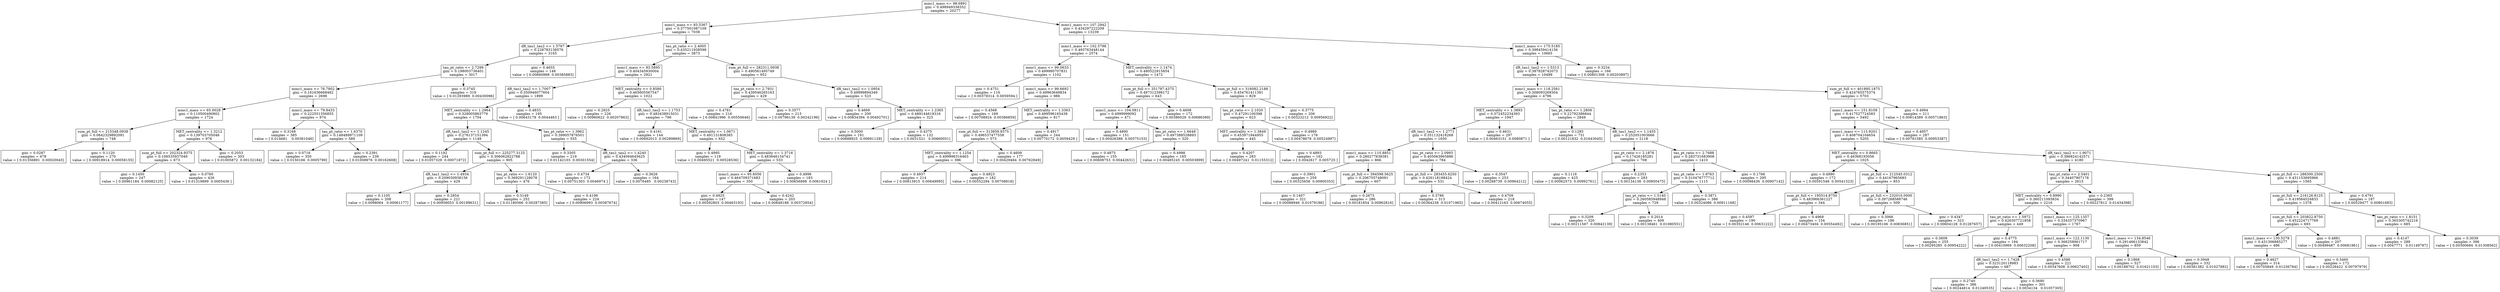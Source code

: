 digraph Tree {
0 [label="mmc1_mass <= 98.6891\ngini = 0.498949338352\nsamples = 20277", shape="box"] ;
1 [label="mmc1_mass <= 83.5367\ngini = 0.377501087109\nsamples = 7038", shape="box"] ;
0 -> 1 ;
2 [label="dR_tau1_tau2 <= 1.5767\ngini = 0.228783138576\nsamples = 3165", shape="box"] ;
1 -> 2 ;
3 [label="tau_pt_ratio <= 2.7299\ngini = 0.198003736401\nsamples = 3017", shape="box"] ;
2 -> 3 ;
4 [label="mmc1_mass <= 76.7802\ngini = 0.161636668462\nsamples = 2698", shape="box"] ;
3 -> 4 ;
5 [label="mmc1_mass <= 65.0028\ngini = 0.110500490802\nsamples = 1724", shape="box"] ;
4 -> 5 ;
6 [label="sum_pt_full <= 215348.0938\ngini = 0.0642329892091\nsamples = 748", shape="box"] ;
5 -> 6 ;
7 [label="gini = 0.0287\nsamples = 478\nvalue = [ 0.01356891  0.00020045]", shape="box"] ;
6 -> 7 ;
8 [label="gini = 0.1120\nsamples = 270\nvalue = [ 0.00918914  0.00058155]", shape="box"] ;
6 -> 8 ;
9 [label="MET_centrality <= 1.3212\ngini = 0.139703705046\nsamples = 976", shape="box"] ;
5 -> 9 ;
10 [label="sum_pt_full <= 202324.9375\ngini = 0.106535937049\nsamples = 673", shape="box"] ;
9 -> 10 ;
11 [label="gini = 0.1450\nsamples = 247\nvalue = [ 0.00961184  0.00082125]", shape="box"] ;
10 -> 11 ;
12 [label="gini = 0.0760\nsamples = 426\nvalue = [ 0.01319899  0.0005436 ]", shape="box"] ;
10 -> 12 ;
13 [label="gini = 0.2053\nsamples = 303\nvalue = [ 0.01005872  0.00132184]", shape="box"] ;
9 -> 13 ;
14 [label="mmc1_mass <= 79.8433\ngini = 0.222551356855\nsamples = 974", shape="box"] ;
4 -> 14 ;
15 [label="gini = 0.3168\nsamples = 385\nvalue = [ 0.014681    0.00361046]", shape="box"] ;
14 -> 15 ;
16 [label="tau_pt_ratio <= 1.6370\ngini = 0.148489971109\nsamples = 589", shape="box"] ;
14 -> 16 ;
17 [label="gini = 0.0716\nsamples = 350\nvalue = [ 0.0150166  0.0005799]", shape="box"] ;
16 -> 17 ;
18 [label="gini = 0.2391\nsamples = 239\nvalue = [ 0.01008976  0.00162608]", shape="box"] ;
16 -> 18 ;
19 [label="gini = 0.3745\nsamples = 319\nvalue = [ 0.01293989  0.00430096]", shape="box"] ;
3 -> 19 ;
20 [label="gini = 0.4655\nsamples = 148\nvalue = [ 0.00660988  0.00385883]", shape="box"] ;
2 -> 20 ;
21 [label="tau_pt_ratio <= 2.4005\ngini = 0.435211938598\nsamples = 3873", shape="box"] ;
1 -> 21 ;
22 [label="mmc1_mass <= 93.5895\ngini = 0.404345930004\nsamples = 2921", shape="box"] ;
21 -> 22 ;
23 [label="dR_tau1_tau2 <= 1.7007\ngini = 0.350946077604\nsamples = 1899", shape="box"] ;
22 -> 23 ;
24 [label="MET_centrality <= 1.2964\ngini = 0.328005863779\nsamples = 1704", shape="box"] ;
23 -> 24 ;
25 [label="dR_tau1_tau2 <= 1.1245\ngini = 0.276137151394\nsamples = 1149", shape="box"] ;
24 -> 25 ;
26 [label="gini = 0.1192\nsamples = 244\nvalue = [ 0.01057329  0.00071872]", shape="box"] ;
25 -> 26 ;
27 [label="sum_pt_full <= 225277.3125\ngini = 0.306062822788\nsamples = 905", shape="box"] ;
25 -> 27 ;
28 [label="dR_tau1_tau2 <= 1.4934\ngini = 0.209030938156\nsamples = 429", shape="box"] ;
27 -> 28 ;
29 [label="gini = 0.1105\nsamples = 208\nvalue = [ 0.0098064   0.00061177]", shape="box"] ;
28 -> 29 ;
30 [label="gini = 0.2854\nsamples = 221\nvalue = [ 0.00958053  0.00199631]", shape="box"] ;
28 -> 30 ;
31 [label="tau_pt_ratio <= 1.6120\ngini = 0.369291128078\nsamples = 476", shape="box"] ;
27 -> 31 ;
32 [label="gini = 0.3149\nsamples = 252\nvalue = [ 0.01180566  0.00287385]", shape="box"] ;
31 -> 32 ;
33 [label="gini = 0.4196\nsamples = 224\nvalue = [ 0.00906993  0.00387674]", shape="box"] ;
31 -> 33 ;
34 [label="tau_pt_ratio <= 1.3962\ngini = 0.399057876501\nsamples = 555", shape="box"] ;
24 -> 34 ;
35 [label="gini = 0.3305\nsamples = 219\nvalue = [ 0.01142103  0.00301554]", shape="box"] ;
34 -> 35 ;
36 [label="dR_tau1_tau2 <= 1.4240\ngini = 0.434094645625\nsamples = 336", shape="box"] ;
34 -> 36 ;
37 [label="gini = 0.4734\nsamples = 172\nvalue = [ 0.00751303  0.0046974 ]", shape="box"] ;
36 -> 37 ;
38 [label="gini = 0.3626\nsamples = 164\nvalue = [ 0.0076485   0.00238743]", shape="box"] ;
36 -> 38 ;
39 [label="gini = 0.4833\nsamples = 195\nvalue = [ 0.00643178  0.0044463 ]", shape="box"] ;
23 -> 39 ;
40 [label="MET_centrality <= 0.8580\ngini = 0.465605567547\nsamples = 1022", shape="box"] ;
22 -> 40 ;
41 [label="gini = 0.2925\nsamples = 226\nvalue = [ 0.00960622  0.00207863]", shape="box"] ;
40 -> 41 ;
42 [label="dR_tau1_tau2 <= 1.1753\ngini = 0.483438915031\nsamples = 796", shape="box"] ;
40 -> 42 ;
43 [label="gini = 0.4161\nsamples = 144\nvalue = [ 0.00692013  0.00289869]", shape="box"] ;
42 -> 43 ;
44 [label="MET_centrality <= 1.0671\ngini = 0.491131808385\nsamples = 652", shape="box"] ;
42 -> 44 ;
45 [label="gini = 0.4995\nsamples = 119\nvalue = [ 0.00495521  0.00528536]", shape="box"] ;
44 -> 45 ;
46 [label="MET_centrality <= 1.3716\ngini = 0.483646134741\nsamples = 533", shape="box"] ;
44 -> 46 ;
47 [label="mmc1_mass <= 95.6056\ngini = 0.464709371683\nsamples = 350", shape="box"] ;
46 -> 47 ;
48 [label="gini = 0.4925\nsamples = 147\nvalue = [ 0.00592803  0.00463193]", shape="box"] ;
47 -> 48 ;
49 [label="gini = 0.4242\nsamples = 203\nvalue = [ 0.00848188  0.00372854]", shape="box"] ;
47 -> 49 ;
50 [label="gini = 0.4996\nsamples = 183\nvalue = [ 0.00656898  0.0061924 ]", shape="box"] ;
46 -> 50 ;
51 [label="sum_pt_full <= 282311.0938\ngini = 0.490561495749\nsamples = 952", shape="box"] ;
21 -> 51 ;
52 [label="tau_pt_ratio <= 2.7931\ngini = 0.439546265163\nsamples = 429", shape="box"] ;
51 -> 52 ;
53 [label="gini = 0.4781\nsamples = 216\nvalue = [ 0.00841996  0.00550646]", shape="box"] ;
52 -> 53 ;
54 [label="gini = 0.3577\nsamples = 213\nvalue = [ 0.00796139  0.00242196]", shape="box"] ;
52 -> 54 ;
55 [label="dR_tau1_tau2 <= 1.0954\ngini = 0.49999894349\nsamples = 523", shape="box"] ;
51 -> 55 ;
56 [label="gini = 0.4669\nsamples = 200\nvalue = [ 0.00834394  0.00492701]", shape="box"] ;
55 -> 56 ;
57 [label="MET_centrality <= 1.2365\ngini = 0.489144619316\nsamples = 323", shape="box"] ;
55 -> 57 ;
58 [label="gini = 0.5000\nsamples = 191\nvalue = [ 0.00688925  0.00691129]", shape="box"] ;
57 -> 58 ;
59 [label="gini = 0.4375\nsamples = 132\nvalue = [ 0.0031521   0.00660051]", shape="box"] ;
57 -> 59 ;
60 [label="mmc1_mass <= 107.2942\ngini = 0.434297222209\nsamples = 13239", shape="box"] ;
0 -> 60 ;
61 [label="mmc1_mass <= 102.5798\ngini = 0.493763448144\nsamples = 2574", shape="box"] ;
60 -> 61 ;
62 [label="mmc1_mass <= 99.0633\ngini = 0.499980707831\nsamples = 1102", shape="box"] ;
61 -> 62 ;
63 [label="gini = 0.4751\nsamples = 116\nvalue = [ 0.00378314  0.0059594 ]", shape="box"] ;
62 -> 63 ;
64 [label="mmc1_mass <= 99.6692\ngini = 0.49963649834\nsamples = 986", shape="box"] ;
62 -> 64 ;
65 [label="gini = 0.4568\nsamples = 169\nvalue = [ 0.00708924  0.00386859]", shape="box"] ;
64 -> 65 ;
66 [label="MET_centrality <= 1.3363\ngini = 0.499596165438\nsamples = 817", shape="box"] ;
64 -> 66 ;
67 [label="sum_pt_full <= 313859.9375\ngini = 0.496537477558\nsamples = 573", shape="box"] ;
66 -> 67 ;
68 [label="MET_centrality <= 1.1254\ngini = 0.499996316463\nsamples = 396", shape="box"] ;
67 -> 68 ;
69 [label="gini = 0.4937\nsamples = 214\nvalue = [ 0.00813915  0.00649995]", shape="box"] ;
68 -> 69 ;
70 [label="gini = 0.4923\nsamples = 182\nvalue = [ 0.00552294  0.00708818]", shape="box"] ;
68 -> 70 ;
71 [label="gini = 0.4609\nsamples = 177\nvalue = [ 0.00429464  0.00762849]", shape="box"] ;
67 -> 71 ;
72 [label="gini = 0.4917\nsamples = 244\nvalue = [ 0.00770172  0.0059429 ]", shape="box"] ;
66 -> 72 ;
73 [label="MET_centrality <= 1.1474\ngini = 0.480522915854\nsamples = 1472", shape="box"] ;
61 -> 73 ;
74 [label="sum_pt_full <= 351787.4375\ngini = 0.497312398172\nsamples = 643", shape="box"] ;
73 -> 74 ;
75 [label="mmc1_mass <= 104.0811\ngini = 0.4999999092\nsamples = 471", shape="box"] ;
74 -> 75 ;
76 [label="gini = 0.4890\nsamples = 151\nvalue = [ 0.00426388  0.00575153]", shape="box"] ;
75 -> 76 ;
77 [label="tau_pt_ratio <= 1.6648\ngini = 0.497388528893\nsamples = 320", shape="box"] ;
75 -> 77 ;
78 [label="gini = 0.4875\nsamples = 155\nvalue = [ 0.00608753  0.00442631]", shape="box"] ;
77 -> 78 ;
79 [label="gini = 0.4998\nsamples = 165\nvalue = [ 0.00485245  0.00503899]", shape="box"] ;
77 -> 79 ;
80 [label="gini = 0.4608\nsamples = 172\nvalue = [ 0.00386029  0.00686389]", shape="box"] ;
74 -> 80 ;
81 [label="sum_pt_full <= 316082.2188\ngini = 0.454761411391\nsamples = 829", shape="box"] ;
73 -> 81 ;
82 [label="tau_pt_ratio <= 2.1020\ngini = 0.47291100398\nsamples = 623", shape="box"] ;
81 -> 82 ;
83 [label="MET_centrality <= 1.3849\ngini = 0.453971944955\nsamples = 445", shape="box"] ;
82 -> 83 ;
84 [label="gini = 0.4207\nsamples = 283\nvalue = [ 0.00497241  0.01155312]", shape="box"] ;
83 -> 84 ;
85 [label="gini = 0.4893\nsamples = 162\nvalue = [ 0.0042617  0.005725 ]", shape="box"] ;
83 -> 85 ;
86 [label="gini = 0.4989\nsamples = 178\nvalue = [ 0.00478678  0.00524997]", shape="box"] ;
82 -> 86 ;
87 [label="gini = 0.3775\nsamples = 206\nvalue = [ 0.00323212  0.00956922]", shape="box"] ;
81 -> 87 ;
88 [label="mmc1_mass <= 175.5185\ngini = 0.398459414156\nsamples = 10665", shape="box"] ;
60 -> 88 ;
89 [label="dR_tau1_tau2 <= 1.5313\ngini = 0.387828742073\nsamples = 10499", shape="box"] ;
88 -> 89 ;
90 [label="mmc1_mass <= 118.2561\ngini = 0.308093269304\nsamples = 4796", shape="box"] ;
89 -> 90 ;
91 [label="MET_centrality <= 1.3893\ngini = 0.372452234393\nsamples = 1947", shape="box"] ;
90 -> 91 ;
92 [label="dR_tau1_tau2 <= 1.2771\ngini = 0.351132418268\nsamples = 1650", shape="box"] ;
91 -> 92 ;
93 [label="mmc1_mass <= 110.8851\ngini = 0.280277638381\nsamples = 866", shape="box"] ;
92 -> 93 ;
94 [label="gini = 0.3901\nsamples = 259\nvalue = [ 0.00325656  0.00900353]", shape="box"] ;
93 -> 94 ;
95 [label="sum_pt_full <= 394598.5625\ngini = 0.206755748091\nsamples = 607", shape="box"] ;
93 -> 95 ;
96 [label="gini = 0.1407\nsamples = 321\nvalue = [ 0.00088946  0.01079186]", shape="box"] ;
95 -> 96 ;
97 [label="gini = 0.2673\nsamples = 286\nvalue = [ 0.00181854  0.00962816]", shape="box"] ;
95 -> 97 ;
98 [label="tau_pt_ratio <= 2.0993\ngini = 0.405063965886\nsamples = 784", shape="box"] ;
92 -> 98 ;
99 [label="sum_pt_full <= 283455.6250\ngini = 0.426118188424\nsamples = 531", shape="box"] ;
98 -> 99 ;
100 [label="gini = 0.3786\nsamples = 313\nvalue = [ 0.00364238  0.01071965]", shape="box"] ;
99 -> 100 ;
101 [label="gini = 0.4709\nsamples = 218\nvalue = [ 0.00412163  0.00674055]", shape="box"] ;
99 -> 101 ;
102 [label="gini = 0.3547\nsamples = 253\nvalue = [ 0.00288739  0.00964212]", shape="box"] ;
98 -> 102 ;
103 [label="gini = 0.4631\nsamples = 297\nvalue = [ 0.00463151  0.0080871 ]", shape="box"] ;
91 -> 103 ;
104 [label="tau_pt_ratio <= 1.2808\ngini = 0.22792386844\nsamples = 2849", shape="box"] ;
90 -> 104 ;
105 [label="gini = 0.1285\nsamples = 731\nvalue = [ 0.00121832  0.01643045]", shape="box"] ;
104 -> 105 ;
106 [label="dR_tau1_tau2 <= 1.1455\ngini = 0.252051003666\nsamples = 2118", shape="box"] ;
104 -> 106 ;
107 [label="tau_pt_ratio <= 2.1876\ngini = 0.17426185281\nsamples = 708", shape="box"] ;
106 -> 107 ;
108 [label="gini = 0.1116\nsamples = 425\nvalue = [ 0.00062573  0.00992761]", shape="box"] ;
107 -> 108 ;
109 [label="gini = 0.2353\nsamples = 283\nvalue = [ 0.00134138  0.00850475]", shape="box"] ;
107 -> 109 ;
110 [label="tau_pt_ratio <= 2.7688\ngini = 0.283731683908\nsamples = 1410", shape="box"] ;
106 -> 110 ;
111 [label="tau_pt_ratio <= 1.9763\ngini = 0.310476777712\nsamples = 1115", shape="box"] ;
110 -> 111 ;
112 [label="tau_pt_ratio <= 1.5140\ngini = 0.260585948948\nsamples = 729", shape="box"] ;
111 -> 112 ;
113 [label="gini = 0.3209\nsamples = 320\nvalue = [ 0.00211567  0.00842139]", shape="box"] ;
112 -> 113 ;
114 [label="gini = 0.2014\nsamples = 409\nvalue = [ 0.00138461  0.01080551]", shape="box"] ;
112 -> 114 ;
115 [label="gini = 0.3871\nsamples = 386\nvalue = [ 0.00324086  0.00911168]", shape="box"] ;
111 -> 115 ;
116 [label="gini = 0.1766\nsamples = 295\nvalue = [ 0.00098436  0.00907142]", shape="box"] ;
110 -> 116 ;
117 [label="sum_pt_full <= 401895.1875\ngini = 0.424765575374\nsamples = 5703", shape="box"] ;
89 -> 117 ;
118 [label="mmc1_mass <= 151.8109\ngini = 0.417527724583\nsamples = 5492", shape="box"] ;
117 -> 118 ;
119 [label="mmc1_mass <= 113.9201\ngini = 0.408704104654\nsamples = 5205", shape="box"] ;
118 -> 119 ;
120 [label="MET_centrality <= 0.8665\ngini = 0.46368193056\nsamples = 1025", shape="box"] ;
119 -> 120 ;
121 [label="gini = 0.4990\nsamples = 172\nvalue = [ 0.00591548  0.00541523]", shape="box"] ;
120 -> 121 ;
122 [label="sum_pt_full <= 212545.0312\ngini = 0.44167965683\nsamples = 853", shape="box"] ;
120 -> 122 ;
123 [label="sum_pt_full <= 195514.8750\ngini = 0.483966361227\nsamples = 344", shape="box"] ;
122 -> 123 ;
124 [label="gini = 0.4597\nsamples = 190\nvalue = [ 0.00352146  0.00631222]", shape="box"] ;
123 -> 124 ;
125 [label="gini = 0.4969\nsamples = 154\nvalue = [ 0.00473404  0.00554492]", shape="box"] ;
123 -> 125 ;
126 [label="sum_pt_full <= 232010.0000\ngini = 0.397268588746\nsamples = 509", shape="box"] ;
122 -> 126 ;
127 [label="gini = 0.3066\nsamples = 186\nvalue = [ 0.00195106  0.00836851]", shape="box"] ;
126 -> 127 ;
128 [label="gini = 0.4347\nsamples = 323\nvalue = [ 0.00604128  0.01287657]", shape="box"] ;
126 -> 128 ;
129 [label="dR_tau1_tau2 <= 1.9071\ngini = 0.386824142571\nsamples = 4180", shape="box"] ;
119 -> 129 ;
130 [label="tau_pt_ratio <= 2.5401\ngini = 0.34407907178\nsamples = 2615", shape="box"] ;
129 -> 130 ;
131 [label="MET_centrality <= 0.8990\ngini = 0.360211093834\nsamples = 2216", shape="box"] ;
130 -> 131 ;
132 [label="tau_pt_ratio <= 1.5972\ngini = 0.426307721858\nsamples = 449", shape="box"] ;
131 -> 132 ;
133 [label="gini = 0.3609\nsamples = 255\nvalue = [ 0.00295285  0.00954222]", shape="box"] ;
132 -> 133 ;
134 [label="gini = 0.4775\nsamples = 194\nvalue = [ 0.00410969  0.00632208]", shape="box"] ;
132 -> 134 ;
135 [label="mmc1_mass <= 125.1357\ngini = 0.334337370967\nsamples = 1767", shape="box"] ;
131 -> 135 ;
136 [label="mmc1_mass <= 122.1130\ngini = 0.366258961717\nsamples = 908", shape="box"] ;
135 -> 136 ;
137 [label="dR_tau1_tau2 <= 1.7428\ngini = 0.323120118983\nsamples = 687", shape="box"] ;
136 -> 137 ;
138 [label="gini = 0.2740\nsamples = 386\nvalue = [ 0.00244814  0.01249535]", shape="box"] ;
137 -> 138 ;
139 [label="gini = 0.3690\nsamples = 301\nvalue = [ 0.0034134   0.01057305]", shape="box"] ;
137 -> 139 ;
140 [label="gini = 0.4588\nsamples = 221\nvalue = [ 0.00347608  0.00627402]", shape="box"] ;
136 -> 140 ;
141 [label="mmc1_mass <= 134.8546\ngini = 0.291466133842\nsamples = 859", shape="box"] ;
135 -> 141 ;
142 [label="gini = 0.1868\nsamples = 527\nvalue = [ 0.00188702  0.01621103]", shape="box"] ;
141 -> 142 ;
143 [label="gini = 0.3948\nsamples = 332\nvalue = [ 0.00381382  0.01027882]", shape="box"] ;
141 -> 143 ;
144 [label="gini = 0.2365\nsamples = 399\nvalue = [ 0.00227812  0.01434398]", shape="box"] ;
130 -> 144 ;
145 [label="sum_pt_full <= 288300.2500\ngini = 0.431153695966\nsamples = 1565", shape="box"] ;
129 -> 145 ;
146 [label="sum_pt_full <= 216126.8125\ngini = 0.419564524833\nsamples = 1378", shape="box"] ;
145 -> 146 ;
147 [label="sum_pt_full <= 203822.8750\ngini = 0.452224717769\nsamples = 693", shape="box"] ;
146 -> 147 ;
148 [label="mmc1_mass <= 130.5278\ngini = 0.431306885277\nsamples = 486", shape="box"] ;
147 -> 148 ;
149 [label="gini = 0.4627\nsamples = 314\nvalue = [ 0.00705849  0.01236784]", shape="box"] ;
148 -> 149 ;
150 [label="gini = 0.3460\nsamples = 172\nvalue = [ 0.00228422  0.00797979]", shape="box"] ;
148 -> 150 ;
151 [label="gini = 0.4881\nsamples = 207\nvalue = [ 0.00499487  0.00681961]", shape="box"] ;
147 -> 151 ;
152 [label="tau_pt_ratio <= 1.8151\ngini = 0.365305742216\nsamples = 685", shape="box"] ;
146 -> 152 ;
153 [label="gini = 0.4147\nsamples = 289\nvalue = [ 0.0047771   0.01149787]", shape="box"] ;
152 -> 153 ;
154 [label="gini = 0.3039\nsamples = 396\nvalue = [ 0.00300684  0.01308562]", shape="box"] ;
152 -> 154 ;
155 [label="gini = 0.4791\nsamples = 187\nvalue = [ 0.00529477  0.00801683]", shape="box"] ;
145 -> 155 ;
156 [label="gini = 0.4957\nsamples = 287\nvalue = [ 0.00791585  0.00953387]", shape="box"] ;
118 -> 156 ;
157 [label="gini = 0.4994\nsamples = 211\nvalue = [ 0.00614389  0.00571863]", shape="box"] ;
117 -> 157 ;
158 [label="gini = 0.3234\nsamples = 166\nvalue = [ 0.00801308  0.00203897]", shape="box"] ;
88 -> 158 ;
}